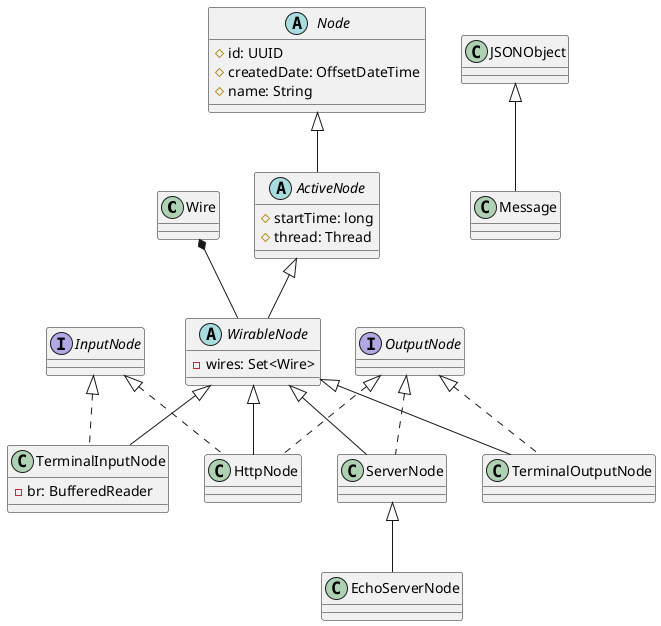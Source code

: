 @startuml

class Wire {
}

abstract class Node {
    #id: UUID
    #createdDate: OffsetDateTime
    #name: String
}

abstract class ActiveNode {
    #startTime: long
    #thread: Thread
}

abstract class WirableNode {
    -wires: Set<Wire>
}

interface InputNode {
}

interface OutputNode {
}

class TerminalInputNode {
    -br: BufferedReader
}

class ServerNode {
}

class HttpNode {
}

class Message {
}

Node <|-- ActiveNode
ActiveNode <|-- WirableNode
InputNode <|.. TerminalInputNode
OutputNode <|.. TerminalOutputNode
WirableNode <|-- TerminalInputNode
WirableNode <|-- TerminalOutputNode
WirableNode <|-- ServerNode
ServerNode <|-- EchoServerNode
OutputNode <|.. ServerNode
OutputNode <|.. HttpNode
InputNode <|.. HttpNode

JSONObject <|-- Message
WirableNode <|-- HttpNode

Wire *-- WirableNode

@enduml